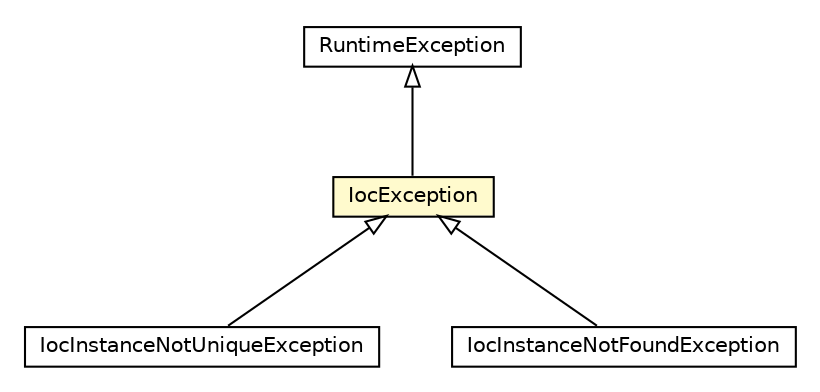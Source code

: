 #!/usr/local/bin/dot
#
# Class diagram 
# Generated by UMLGraph version R5_6_6-8-g8d7759 (http://www.umlgraph.org/)
#

digraph G {
	edge [fontname="Helvetica",fontsize=10,labelfontname="Helvetica",labelfontsize=10];
	node [fontname="Helvetica",fontsize=10,shape=plaintext];
	nodesep=0.25;
	ranksep=0.5;
	// org.dayatang.domain.IocInstanceNotUniqueException
	c58943 [label=<<table title="org.dayatang.domain.IocInstanceNotUniqueException" border="0" cellborder="1" cellspacing="0" cellpadding="2" port="p" href="./IocInstanceNotUniqueException.html">
		<tr><td><table border="0" cellspacing="0" cellpadding="1">
<tr><td align="center" balign="center"> IocInstanceNotUniqueException </td></tr>
		</table></td></tr>
		</table>>, URL="./IocInstanceNotUniqueException.html", fontname="Helvetica", fontcolor="black", fontsize=10.0];
	// org.dayatang.domain.IocInstanceNotFoundException
	c58944 [label=<<table title="org.dayatang.domain.IocInstanceNotFoundException" border="0" cellborder="1" cellspacing="0" cellpadding="2" port="p" href="./IocInstanceNotFoundException.html">
		<tr><td><table border="0" cellspacing="0" cellpadding="1">
<tr><td align="center" balign="center"> IocInstanceNotFoundException </td></tr>
		</table></td></tr>
		</table>>, URL="./IocInstanceNotFoundException.html", fontname="Helvetica", fontcolor="black", fontsize=10.0];
	// org.dayatang.domain.IocException
	c58945 [label=<<table title="org.dayatang.domain.IocException" border="0" cellborder="1" cellspacing="0" cellpadding="2" port="p" bgcolor="lemonChiffon" href="./IocException.html">
		<tr><td><table border="0" cellspacing="0" cellpadding="1">
<tr><td align="center" balign="center"> IocException </td></tr>
		</table></td></tr>
		</table>>, URL="./IocException.html", fontname="Helvetica", fontcolor="black", fontsize=10.0];
	//org.dayatang.domain.IocInstanceNotUniqueException extends org.dayatang.domain.IocException
	c58945:p -> c58943:p [dir=back,arrowtail=empty];
	//org.dayatang.domain.IocInstanceNotFoundException extends org.dayatang.domain.IocException
	c58945:p -> c58944:p [dir=back,arrowtail=empty];
	//org.dayatang.domain.IocException extends java.lang.RuntimeException
	c59195:p -> c58945:p [dir=back,arrowtail=empty];
	// java.lang.RuntimeException
	c59195 [label=<<table title="java.lang.RuntimeException" border="0" cellborder="1" cellspacing="0" cellpadding="2" port="p" href="http://download.oracle.com/javase/7/docs/api/java/lang/RuntimeException.html">
		<tr><td><table border="0" cellspacing="0" cellpadding="1">
<tr><td align="center" balign="center"> RuntimeException </td></tr>
		</table></td></tr>
		</table>>, URL="http://download.oracle.com/javase/7/docs/api/java/lang/RuntimeException.html", fontname="Helvetica", fontcolor="black", fontsize=10.0];
}


